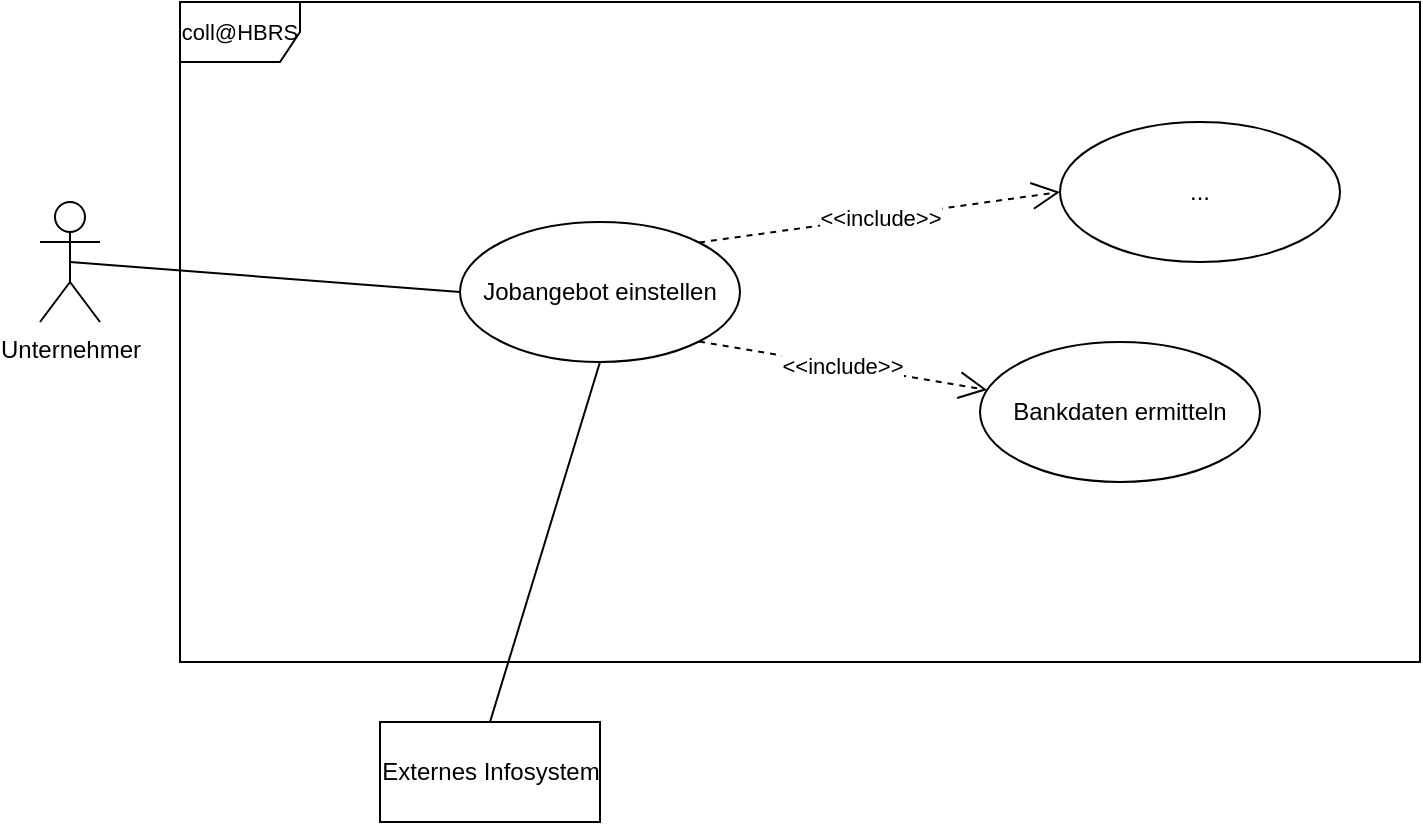 <mxfile version="14.0.1" type="github">
  <diagram id="t7tdW2PlPcEUSD0Ht8a6" name="Page-1">
    <mxGraphModel dx="1422" dy="794" grid="1" gridSize="10" guides="1" tooltips="1" connect="1" arrows="1" fold="1" page="1" pageScale="1" pageWidth="827" pageHeight="1169" math="0" shadow="0">
      <root>
        <mxCell id="0" />
        <mxCell id="1" parent="0" />
        <mxCell id="0uJ9G0ZuqR39BJ11Hsly-1" value="Unternehmer" style="shape=umlActor;verticalLabelPosition=bottom;verticalAlign=top;html=1;" parent="1" vertex="1">
          <mxGeometry x="50" y="360" width="30" height="60" as="geometry" />
        </mxCell>
        <mxCell id="0uJ9G0ZuqR39BJ11Hsly-3" value="Jobangebot einstellen" style="ellipse;whiteSpace=wrap;html=1;" parent="1" vertex="1">
          <mxGeometry x="260" y="370" width="140" height="70" as="geometry" />
        </mxCell>
        <mxCell id="0uJ9G0ZuqR39BJ11Hsly-4" value="Bankdaten ermitteln" style="ellipse;whiteSpace=wrap;html=1;" parent="1" vertex="1">
          <mxGeometry x="520" y="430" width="140" height="70" as="geometry" />
        </mxCell>
        <mxCell id="0uJ9G0ZuqR39BJ11Hsly-5" value="Externes Infosystem" style="html=1;" parent="1" vertex="1">
          <mxGeometry x="220" y="620" width="110" height="50" as="geometry" />
        </mxCell>
        <mxCell id="0uJ9G0ZuqR39BJ11Hsly-7" value="" style="endArrow=none;html=1;exitX=0.5;exitY=0.5;exitDx=0;exitDy=0;exitPerimeter=0;entryX=0;entryY=0.5;entryDx=0;entryDy=0;" parent="1" source="0uJ9G0ZuqR39BJ11Hsly-1" target="0uJ9G0ZuqR39BJ11Hsly-3" edge="1">
          <mxGeometry width="50" height="50" relative="1" as="geometry">
            <mxPoint x="390" y="430" as="sourcePoint" />
            <mxPoint x="440" y="380" as="targetPoint" />
          </mxGeometry>
        </mxCell>
        <mxCell id="0uJ9G0ZuqR39BJ11Hsly-8" value="" style="endArrow=none;html=1;exitX=0.5;exitY=0;exitDx=0;exitDy=0;entryX=0.5;entryY=1;entryDx=0;entryDy=0;" parent="1" source="0uJ9G0ZuqR39BJ11Hsly-5" target="0uJ9G0ZuqR39BJ11Hsly-3" edge="1">
          <mxGeometry width="50" height="50" relative="1" as="geometry">
            <mxPoint x="75" y="400" as="sourcePoint" />
            <mxPoint x="270" y="415" as="targetPoint" />
          </mxGeometry>
        </mxCell>
        <mxCell id="0uJ9G0ZuqR39BJ11Hsly-9" value="&amp;lt;&amp;lt;include&amp;gt;&amp;gt;" style="endArrow=open;endSize=12;dashed=1;html=1;exitX=1;exitY=1;exitDx=0;exitDy=0;" parent="1" source="0uJ9G0ZuqR39BJ11Hsly-3" target="0uJ9G0ZuqR39BJ11Hsly-4" edge="1">
          <mxGeometry width="160" relative="1" as="geometry">
            <mxPoint x="330" y="410" as="sourcePoint" />
            <mxPoint x="490" y="410" as="targetPoint" />
          </mxGeometry>
        </mxCell>
        <mxCell id="0uJ9G0ZuqR39BJ11Hsly-10" value="&amp;lt;&amp;lt;include&amp;gt;&amp;gt;" style="endArrow=open;endSize=12;dashed=1;html=1;entryX=0;entryY=0.5;entryDx=0;entryDy=0;exitX=1;exitY=0;exitDx=0;exitDy=0;" parent="1" source="0uJ9G0ZuqR39BJ11Hsly-3" target="0uJ9G0ZuqR39BJ11Hsly-11" edge="1">
          <mxGeometry width="160" relative="1" as="geometry">
            <mxPoint x="410" y="390" as="sourcePoint" />
            <mxPoint x="550" y="378.55" as="targetPoint" />
          </mxGeometry>
        </mxCell>
        <mxCell id="0uJ9G0ZuqR39BJ11Hsly-11" value="..." style="ellipse;whiteSpace=wrap;html=1;" parent="1" vertex="1">
          <mxGeometry x="560" y="320" width="140" height="70" as="geometry" />
        </mxCell>
        <mxCell id="0uJ9G0ZuqR39BJ11Hsly-12" value="&lt;font style=&quot;font-size: 11px&quot;&gt;coll@HBRS&lt;/font&gt;" style="shape=umlFrame;whiteSpace=wrap;html=1;" parent="1" vertex="1">
          <mxGeometry x="120" y="260" width="620" height="330" as="geometry" />
        </mxCell>
      </root>
    </mxGraphModel>
  </diagram>
</mxfile>

